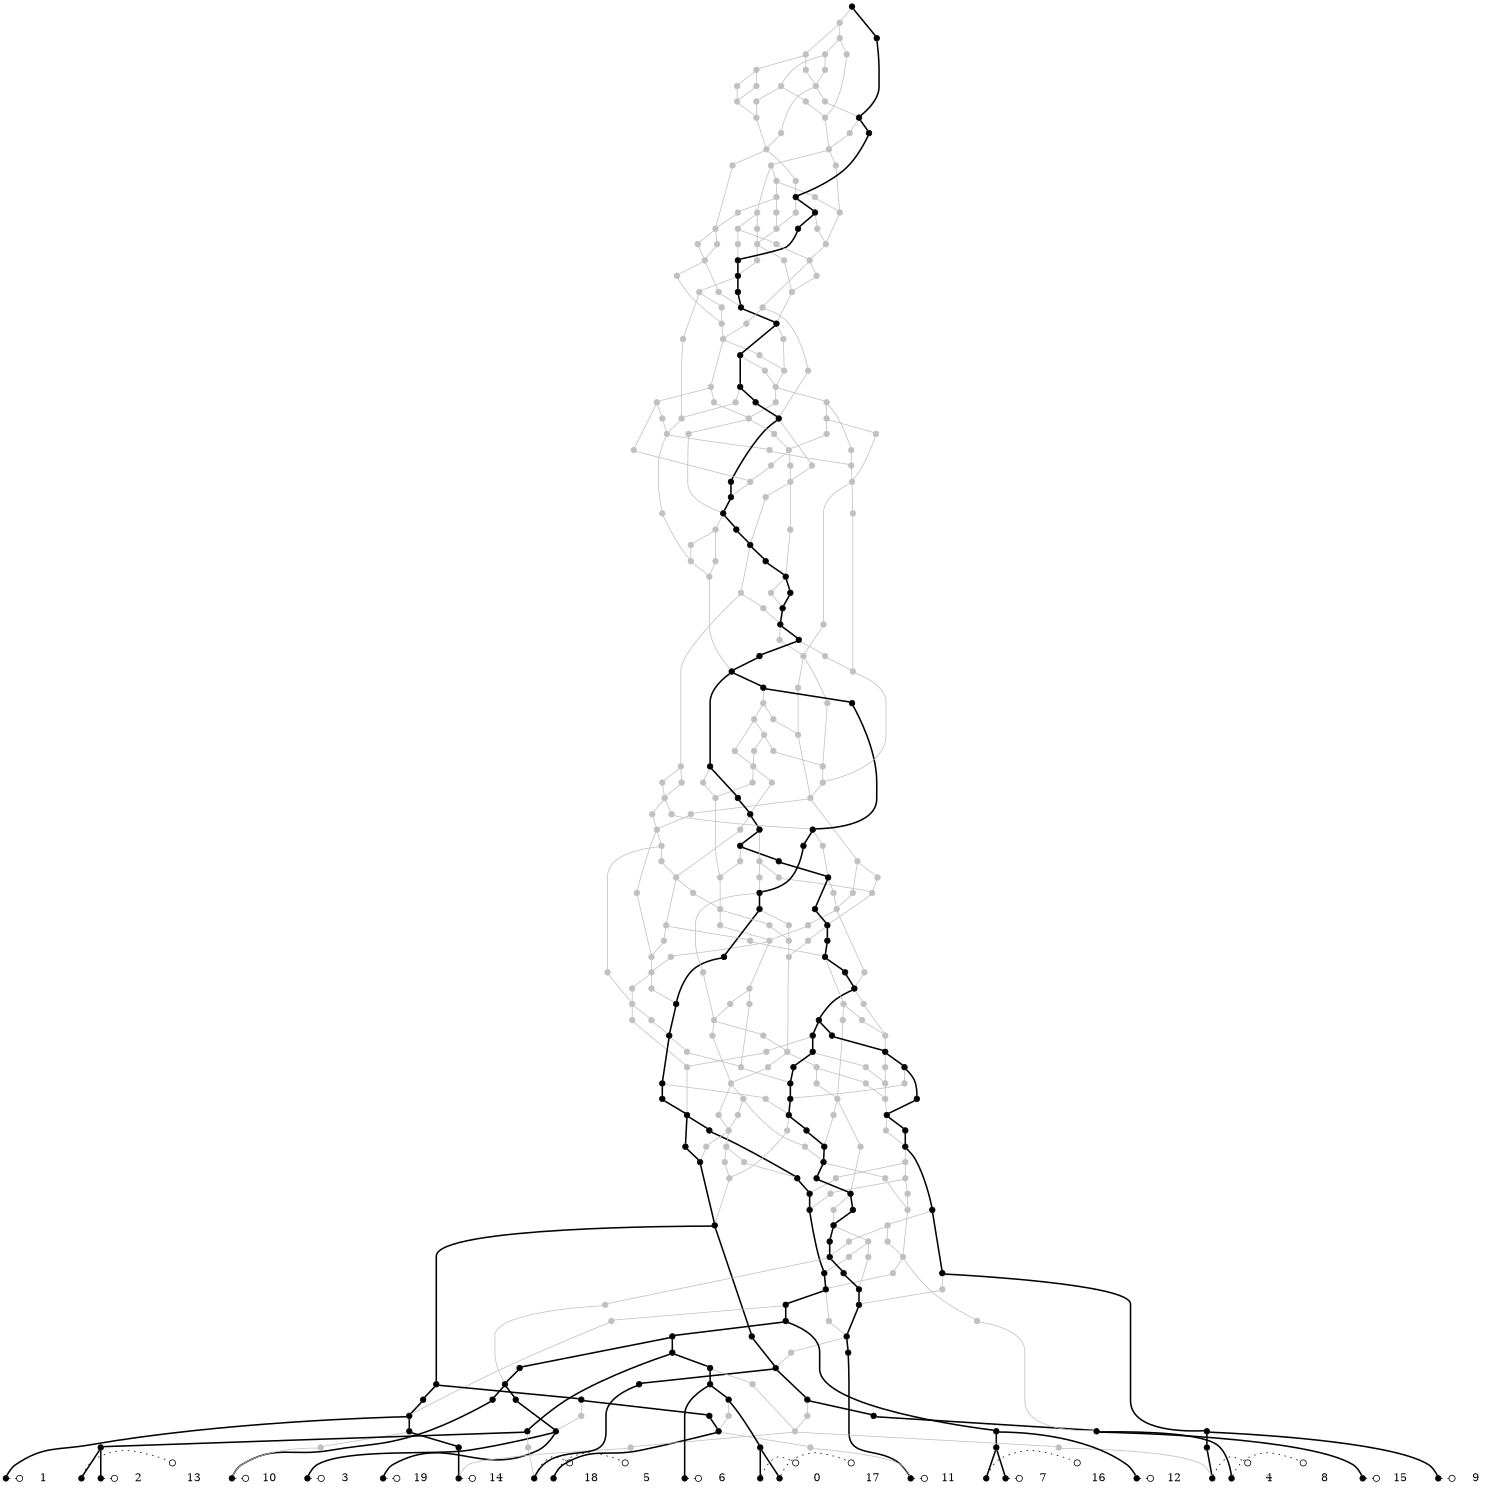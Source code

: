 digraph G {fontsize=5;ranksep=0.02;ratio=fill;size="10,10";
edge[arrowhead=none];
{rank=same;1[shape=point] 2[shape=point] 3[shape=point] 4[shape=point] 5[shape=point] 6[shape=point] 7[shape=point] 8[shape=point] 9[shape=point] 10[shape=point] 11[shape=point] 12[shape=point] 13[shape=point] 14[shape=point] 15[shape=point] 16[shape=point] 17[shape=point] 18[shape=point] 19[shape=point] 20[shape=point] }
1[shape=point,width=0.10,height=0.10]
1->397[style=dotted,arrowhead=odot,arrowsize=1];
397[shape=plaintext,label="0"];
{rank=same; 1;397}
2[shape=point,width=0.10,height=0.10]
2->398[style=dotted,arrowhead=odot,arrowsize=1];
398[shape=plaintext,label="1"];
{rank=same; 2;398}
3[shape=point,width=0.10,height=0.10]
3->399[style=dotted,arrowhead=odot,arrowsize=1];
399[shape=plaintext,label="2"];
{rank=same; 3;399}
4[shape=point,width=0.10,height=0.10]
4->400[style=dotted,arrowhead=odot,arrowsize=1];
400[shape=plaintext,label="3"];
{rank=same; 4;400}
5[shape=point,width=0.10,height=0.10]
5->401[style=dotted,arrowhead=odot,arrowsize=1];
401[shape=plaintext,label="4"];
{rank=same; 5;401}
6[shape=point,width=0.10,height=0.10]
6->402[style=dotted,arrowhead=odot,arrowsize=1];
402[shape=plaintext,label="5"];
{rank=same; 6;402}
7[shape=point,width=0.10,height=0.10]
7->403[style=dotted,arrowhead=odot,arrowsize=1];
403[shape=plaintext,label="6"];
{rank=same; 7;403}
8[shape=point,width=0.10,height=0.10]
8->404[style=dotted,arrowhead=odot,arrowsize=1];
404[shape=plaintext,label="7"];
{rank=same; 8;404}
9[shape=point,width=0.10,height=0.10]
9->405[style=dotted,arrowhead=odot,arrowsize=1];
405[shape=plaintext,label="8"];
{rank=same; 9;405}
10[shape=point,width=0.10,height=0.10]
10->406[style=dotted,arrowhead=odot,arrowsize=1];
406[shape=plaintext,label="9"];
{rank=same; 10;406}
11[shape=point,width=0.10,height=0.10]
11->407[style=dotted,arrowhead=odot,arrowsize=1];
407[shape=plaintext,label="10"];
{rank=same; 11;407}
12[shape=point,width=0.10,height=0.10]
12->408[style=dotted,arrowhead=odot,arrowsize=1];
408[shape=plaintext,label="11"];
{rank=same; 12;408}
13[shape=point,width=0.10,height=0.10]
13->409[style=dotted,arrowhead=odot,arrowsize=1];
409[shape=plaintext,label="12"];
{rank=same; 13;409}
14[shape=point,width=0.10,height=0.10]
14->410[style=dotted,arrowhead=odot,arrowsize=1];
410[shape=plaintext,label="13"];
{rank=same; 14;410}
15[shape=point,width=0.10,height=0.10]
15->411[style=dotted,arrowhead=odot,arrowsize=1];
411[shape=plaintext,label="14"];
{rank=same; 15;411}
16[shape=point,width=0.10,height=0.10]
16->412[style=dotted,arrowhead=odot,arrowsize=1];
412[shape=plaintext,label="15"];
{rank=same; 16;412}
17[shape=point,width=0.10,height=0.10]
17->413[style=dotted,arrowhead=odot,arrowsize=1];
413[shape=plaintext,label="16"];
{rank=same; 17;413}
18[shape=point,width=0.10,height=0.10]
18->414[style=dotted,arrowhead=odot,arrowsize=1];
414[shape=plaintext,label="17"];
{rank=same; 18;414}
19[shape=point,width=0.10,height=0.10]
19->415[style=dotted,arrowhead=odot,arrowsize=1];
415[shape=plaintext,label="18"];
{rank=same; 19;415}
20[shape=point,width=0.10,height=0.10]
20->416[style=dotted,arrowhead=odot,arrowsize=1];
416[shape=plaintext,label="19"];
{rank=same; 20;416}
21[shape=point,width=0.10,height=0.10]
22[shape=point,width=0.10,height=0.10]
23[shape=point,width=0.10,height=0.10]
24[shape=point,width=0.10,height=0.10,color=gray]
25[shape=point,width=0.10,height=0.10]
26[shape=point,width=0.10,height=0.10,color=gray]
27[shape=point,width=0.10,height=0.10]
28[shape=point,width=0.10,height=0.10]
29[shape=point,width=0.10,height=0.10]
30[shape=point,width=0.10,height=0.10,color=gray]
31[shape=point,width=0.10,height=0.10]
32[shape=point,width=0.10,height=0.10,color=gray]
33[shape=point,width=0.10,height=0.10]
34[shape=point,width=0.10,height=0.10]
35[shape=point,width=0.10,height=0.10,color=gray]
36[shape=point,width=0.10,height=0.10]
37[shape=point,width=0.10,height=0.10]
38[shape=point,width=0.10,height=0.10,color=gray]
39[shape=point,width=0.10,height=0.10]
40[shape=point,width=0.10,height=0.10,color=gray]
41[shape=point,width=0.10,height=0.10]
42[shape=point,width=0.10,height=0.10]
43[shape=point,width=0.10,height=0.10]
44[shape=point,width=0.10,height=0.10,color=gray]
45[shape=point,width=0.10,height=0.10]
46[shape=point,width=0.10,height=0.10]
47[shape=point,width=0.10,height=0.10,color=gray]
48[shape=point,width=0.10,height=0.10,color=gray]
49[shape=point,width=0.10,height=0.10,color=gray]
50[shape=point,width=0.10,height=0.10]
51[shape=point,width=0.10,height=0.10]
52[shape=point,width=0.10,height=0.10]
53[shape=point,width=0.10,height=0.10]
54[shape=point,width=0.10,height=0.10]
55[shape=point,width=0.10,height=0.10]
56[shape=point,width=0.10,height=0.10,color=gray]
57[shape=point,width=0.10,height=0.10]
58[shape=point,width=0.10,height=0.10]
59[shape=point,width=0.10,height=0.10]
60[shape=point,width=0.10,height=0.10,color=gray]
61[shape=point,width=0.10,height=0.10]
62[shape=point,width=0.10,height=0.10]
63[shape=point,width=0.10,height=0.10]
64[shape=point,width=0.10,height=0.10,color=gray]
65[shape=point,width=0.10,height=0.10]
66[shape=point,width=0.10,height=0.10,color=gray]
67[shape=point,width=0.10,height=0.10]
68[shape=point,width=0.10,height=0.10]
69[shape=point,width=0.10,height=0.10]
70[shape=point,width=0.10,height=0.10]
71[shape=point,width=0.10,height=0.10]
72[shape=point,width=0.10,height=0.10]
73[shape=point,width=0.10,height=0.10,color=gray]
74[shape=point,width=0.10,height=0.10]
75[shape=point,width=0.10,height=0.10]
76[shape=point,width=0.10,height=0.10]
77[shape=point,width=0.10,height=0.10]
78[shape=point,width=0.10,height=0.10,color=gray]
79[shape=point,width=0.10,height=0.10]
80[shape=point,width=0.10,height=0.10,color=gray]
81[shape=point,width=0.10,height=0.10]
82[shape=point,width=0.10,height=0.10,color=gray]
83[shape=point,width=0.10,height=0.10]
84[shape=point,width=0.10,height=0.10]
85[shape=point,width=0.10,height=0.10,color=gray]
86[shape=point,width=0.10,height=0.10,color=gray]
87[shape=point,width=0.10,height=0.10]
88[shape=point,width=0.10,height=0.10,color=gray]
89[shape=point,width=0.10,height=0.10,color=gray]
90[shape=point,width=0.10,height=0.10,color=gray]
91[shape=point,width=0.10,height=0.10,color=gray]
92[shape=point,width=0.10,height=0.10]
93[shape=point,width=0.10,height=0.10,color=gray]
94[shape=point,width=0.10,height=0.10,color=gray]
95[shape=point,width=0.10,height=0.10,color=gray]
96[shape=point,width=0.10,height=0.10]
97[shape=point,width=0.10,height=0.10,color=gray]
98[shape=point,width=0.10,height=0.10,color=gray]
99[shape=point,width=0.10,height=0.10]
100[shape=point,width=0.10,height=0.10,color=gray]
101[shape=point,width=0.10,height=0.10,color=gray]
102[shape=point,width=0.10,height=0.10]
103[shape=point,width=0.10,height=0.10,color=gray]
104[shape=point,width=0.10,height=0.10]
105[shape=point,width=0.10,height=0.10,color=gray]
106[shape=point,width=0.10,height=0.10]
107[shape=point,width=0.10,height=0.10,color=gray]
108[shape=point,width=0.10,height=0.10,color=gray]
109[shape=point,width=0.10,height=0.10]
110[shape=point,width=0.10,height=0.10]
111[shape=point,width=0.10,height=0.10]
112[shape=point,width=0.10,height=0.10,color=gray]
113[shape=point,width=0.10,height=0.10]
114[shape=point,width=0.10,height=0.10,color=gray]
115[shape=point,width=0.10,height=0.10]
116[shape=point,width=0.10,height=0.10,color=gray]
117[shape=point,width=0.10,height=0.10]
118[shape=point,width=0.10,height=0.10,color=gray]
119[shape=point,width=0.10,height=0.10]
120[shape=point,width=0.10,height=0.10,color=gray]
121[shape=point,width=0.10,height=0.10]
122[shape=point,width=0.10,height=0.10,color=gray]
123[shape=point,width=0.10,height=0.10]
124[shape=point,width=0.10,height=0.10]
125[shape=point,width=0.10,height=0.10,color=gray]
126[shape=point,width=0.10,height=0.10,color=gray]
127[shape=point,width=0.10,height=0.10,color=gray]
128[shape=point,width=0.10,height=0.10,color=gray]
129[shape=point,width=0.10,height=0.10,color=gray]
130[shape=point,width=0.10,height=0.10]
131[shape=point,width=0.10,height=0.10,color=gray]
132[shape=point,width=0.10,height=0.10,color=gray]
133[shape=point,width=0.10,height=0.10,color=gray]
134[shape=point,width=0.10,height=0.10]
135[shape=point,width=0.10,height=0.10,color=gray]
136[shape=point,width=0.10,height=0.10,color=gray]
137[shape=point,width=0.10,height=0.10,color=gray]
138[shape=point,width=0.10,height=0.10]
139[shape=point,width=0.10,height=0.10,color=gray]
140[shape=point,width=0.10,height=0.10,color=gray]
141[shape=point,width=0.10,height=0.10,color=gray]
142[shape=point,width=0.10,height=0.10,color=gray]
143[shape=point,width=0.10,height=0.10]
144[shape=point,width=0.10,height=0.10,color=gray]
145[shape=point,width=0.10,height=0.10]
146[shape=point,width=0.10,height=0.10,color=gray]
147[shape=point,width=0.10,height=0.10]
148[shape=point,width=0.10,height=0.10]
149[shape=point,width=0.10,height=0.10]
150[shape=point,width=0.10,height=0.10,color=gray]
151[shape=point,width=0.10,height=0.10,color=gray]
152[shape=point,width=0.10,height=0.10,color=gray]
153[shape=point,width=0.10,height=0.10,color=gray]
154[shape=point,width=0.10,height=0.10]
155[shape=point,width=0.10,height=0.10,color=gray]
156[shape=point,width=0.10,height=0.10,color=gray]
157[shape=point,width=0.10,height=0.10]
158[shape=point,width=0.10,height=0.10,color=gray]
159[shape=point,width=0.10,height=0.10,color=gray]
160[shape=point,width=0.10,height=0.10,color=gray]
161[shape=point,width=0.10,height=0.10,color=gray]
162[shape=point,width=0.10,height=0.10,color=gray]
163[shape=point,width=0.10,height=0.10]
164[shape=point,width=0.10,height=0.10]
165[shape=point,width=0.10,height=0.10,color=gray]
166[shape=point,width=0.10,height=0.10]
167[shape=point,width=0.10,height=0.10]
168[shape=point,width=0.10,height=0.10,color=gray]
169[shape=point,width=0.10,height=0.10]
170[shape=point,width=0.10,height=0.10,color=gray]
171[shape=point,width=0.10,height=0.10,color=gray]
172[shape=point,width=0.10,height=0.10]
173[shape=point,width=0.10,height=0.10,color=gray]
174[shape=point,width=0.10,height=0.10,color=gray]
175[shape=point,width=0.10,height=0.10,color=gray]
176[shape=point,width=0.10,height=0.10,color=gray]
177[shape=point,width=0.10,height=0.10,color=gray]
178[shape=point,width=0.10,height=0.10]
179[shape=point,width=0.10,height=0.10,color=gray]
180[shape=point,width=0.10,height=0.10,color=gray]
181[shape=point,width=0.10,height=0.10]
182[shape=point,width=0.10,height=0.10,color=gray]
183[shape=point,width=0.10,height=0.10,color=gray]
184[shape=point,width=0.10,height=0.10,color=gray]
185[shape=point,width=0.10,height=0.10,color=gray]
186[shape=point,width=0.10,height=0.10,color=gray]
187[shape=point,width=0.10,height=0.10,color=gray]
188[shape=point,width=0.10,height=0.10]
189[shape=point,width=0.10,height=0.10,color=gray]
190[shape=point,width=0.10,height=0.10,color=gray]
191[shape=point,width=0.10,height=0.10,color=gray]
192[shape=point,width=0.10,height=0.10,color=gray]
193[shape=point,width=0.10,height=0.10,color=gray]
194[shape=point,width=0.10,height=0.10,color=gray]
195[shape=point,width=0.10,height=0.10,color=gray]
196[shape=point,width=0.10,height=0.10,color=gray]
197[shape=point,width=0.10,height=0.10,color=gray]
198[shape=point,width=0.10,height=0.10]
199[shape=point,width=0.10,height=0.10]
200[shape=point,width=0.10,height=0.10]
201[shape=point,width=0.10,height=0.10,color=gray]
202[shape=point,width=0.10,height=0.10,color=gray]
203[shape=point,width=0.10,height=0.10]
204[shape=point,width=0.10,height=0.10,color=gray]
205[shape=point,width=0.10,height=0.10,color=gray]
206[shape=point,width=0.10,height=0.10]
207[shape=point,width=0.10,height=0.10,color=gray]
208[shape=point,width=0.10,height=0.10,color=gray]
209[shape=point,width=0.10,height=0.10,color=gray]
210[shape=point,width=0.10,height=0.10]
211[shape=point,width=0.10,height=0.10,color=gray]
212[shape=point,width=0.10,height=0.10]
213[shape=point,width=0.10,height=0.10,color=gray]
214[shape=point,width=0.10,height=0.10]
215[shape=point,width=0.10,height=0.10,color=gray]
216[shape=point,width=0.10,height=0.10,color=gray]
217[shape=point,width=0.10,height=0.10,color=gray]
218[shape=point,width=0.10,height=0.10,color=gray]
219[shape=point,width=0.10,height=0.10,color=gray]
220[shape=point,width=0.10,height=0.10,color=gray]
221[shape=point,width=0.10,height=0.10,color=gray]
222[shape=point,width=0.10,height=0.10]
223[shape=point,width=0.10,height=0.10,color=gray]
224[shape=point,width=0.10,height=0.10,color=gray]
225[shape=point,width=0.10,height=0.10]
226[shape=point,width=0.10,height=0.10,color=gray]
227[shape=point,width=0.10,height=0.10,color=gray]
228[shape=point,width=0.10,height=0.10,color=gray]
229[shape=point,width=0.10,height=0.10,color=gray]
230[shape=point,width=0.10,height=0.10,color=gray]
231[shape=point,width=0.10,height=0.10]
232[shape=point,width=0.10,height=0.10,color=gray]
233[shape=point,width=0.10,height=0.10,color=gray]
234[shape=point,width=0.10,height=0.10,color=gray]
235[shape=point,width=0.10,height=0.10]
236[shape=point,width=0.10,height=0.10]
237[shape=point,width=0.10,height=0.10,color=gray]
238[shape=point,width=0.10,height=0.10]
239[shape=point,width=0.10,height=0.10,color=gray]
240[shape=point,width=0.10,height=0.10,color=gray]
241[shape=point,width=0.10,height=0.10]
242[shape=point,width=0.10,height=0.10,color=gray]
243[shape=point,width=0.10,height=0.10,color=gray]
244[shape=point,width=0.10,height=0.10,color=gray]
245[shape=point,width=0.10,height=0.10,color=gray]
246[shape=point,width=0.10,height=0.10,color=gray]
247[shape=point,width=0.10,height=0.10,color=gray]
248[shape=point,width=0.10,height=0.10,color=gray]
249[shape=point,width=0.10,height=0.10,color=gray]
250[shape=point,width=0.10,height=0.10,color=gray]
251[shape=point,width=0.10,height=0.10,color=gray]
252[shape=point,width=0.10,height=0.10,color=gray]
253[shape=point,width=0.10,height=0.10,color=gray]
254[shape=point,width=0.10,height=0.10,color=gray]
255[shape=point,width=0.10,height=0.10,color=gray]
256[shape=point,width=0.10,height=0.10]
257[shape=point,width=0.10,height=0.10,color=gray]
258[shape=point,width=0.10,height=0.10,color=gray]
259[shape=point,width=0.10,height=0.10]
260[shape=point,width=0.10,height=0.10,color=gray]
261[shape=point,width=0.10,height=0.10,color=gray]
262[shape=point,width=0.10,height=0.10,color=gray]
263[shape=point,width=0.10,height=0.10]
264[shape=point,width=0.10,height=0.10,color=gray]
265[shape=point,width=0.10,height=0.10]
266[shape=point,width=0.10,height=0.10]
267[shape=point,width=0.10,height=0.10]
268[shape=point,width=0.10,height=0.10,color=gray]
269[shape=point,width=0.10,height=0.10,color=gray]
270[shape=point,width=0.10,height=0.10,color=gray]
271[shape=point,width=0.10,height=0.10]
272[shape=point,width=0.10,height=0.10,color=gray]
273[shape=point,width=0.10,height=0.10,color=gray]
274[shape=point,width=0.10,height=0.10,color=gray]
275[shape=point,width=0.10,height=0.10]
276[shape=point,width=0.10,height=0.10]
277[shape=point,width=0.10,height=0.10,color=gray]
278[shape=point,width=0.10,height=0.10,color=gray]
279[shape=point,width=0.10,height=0.10,color=gray]
280[shape=point,width=0.10,height=0.10,color=gray]
281[shape=point,width=0.10,height=0.10]
282[shape=point,width=0.10,height=0.10]
283[shape=point,width=0.10,height=0.10,color=gray]
284[shape=point,width=0.10,height=0.10,color=gray]
285[shape=point,width=0.10,height=0.10,color=gray]
286[shape=point,width=0.10,height=0.10,color=gray]
287[shape=point,width=0.10,height=0.10,color=gray]
288[shape=point,width=0.10,height=0.10]
289[shape=point,width=0.10,height=0.10]
290[shape=point,width=0.10,height=0.10,color=gray]
291[shape=point,width=0.10,height=0.10,color=gray]
292[shape=point,width=0.10,height=0.10,color=gray]
293[shape=point,width=0.10,height=0.10,color=gray]
294[shape=point,width=0.10,height=0.10,color=gray]
295[shape=point,width=0.10,height=0.10]
296[shape=point,width=0.10,height=0.10,color=gray]
297[shape=point,width=0.10,height=0.10,color=gray]
298[shape=point,width=0.10,height=0.10,color=gray]
299[shape=point,width=0.10,height=0.10,color=gray]
300[shape=point,width=0.10,height=0.10]
301[shape=point,width=0.10,height=0.10,color=gray]
302[shape=point,width=0.10,height=0.10,color=gray]
303[shape=point,width=0.10,height=0.10,color=gray]
304[shape=point,width=0.10,height=0.10,color=gray]
305[shape=point,width=0.10,height=0.10,color=gray]
306[shape=point,width=0.10,height=0.10,color=gray]
307[shape=point,width=0.10,height=0.10,color=gray]
308[shape=point,width=0.10,height=0.10,color=gray]
309[shape=point,width=0.10,height=0.10,color=gray]
310[shape=point,width=0.10,height=0.10,color=gray]
311[shape=point,width=0.10,height=0.10,color=gray]
312[shape=point,width=0.10,height=0.10,color=gray]
313[shape=point,width=0.10,height=0.10,color=gray]
314[shape=point,width=0.10,height=0.10,color=gray]
315[shape=point,width=0.10,height=0.10,color=gray]
316[shape=point,width=0.10,height=0.10]
317[shape=point,width=0.10,height=0.10,color=gray]
318[shape=point,width=0.10,height=0.10,color=gray]
319[shape=point,width=0.10,height=0.10,color=gray]
320[shape=point,width=0.10,height=0.10,color=gray]
321[shape=point,width=0.10,height=0.10,color=gray]
322[shape=point,width=0.10,height=0.10,color=gray]
323[shape=point,width=0.10,height=0.10,color=gray]
324[shape=point,width=0.10,height=0.10]
325[shape=point,width=0.10,height=0.10]
326[shape=point,width=0.10,height=0.10,color=gray]
327[shape=point,width=0.10,height=0.10]
328[shape=point,width=0.10,height=0.10,color=gray]
329[shape=point,width=0.10,height=0.10,color=gray]
330[shape=point,width=0.10,height=0.10]
331[shape=point,width=0.10,height=0.10,color=gray]
332[shape=point,width=0.10,height=0.10]
333[shape=point,width=0.10,height=0.10,color=gray]
334[shape=point,width=0.10,height=0.10,color=gray]
335[shape=point,width=0.10,height=0.10,color=gray]
336[shape=point,width=0.10,height=0.10,color=gray]
337[shape=point,width=0.10,height=0.10,color=gray]
338[shape=point,width=0.10,height=0.10,color=gray]
339[shape=point,width=0.10,height=0.10,color=gray]
340[shape=point,width=0.10,height=0.10,color=gray]
341[shape=point,width=0.10,height=0.10,color=gray]
342[shape=point,width=0.10,height=0.10]
343[shape=point,width=0.10,height=0.10]
344[shape=point,width=0.10,height=0.10,color=gray]
345[shape=point,width=0.10,height=0.10,color=gray]
346[shape=point,width=0.10,height=0.10,color=gray]
347[shape=point,width=0.10,height=0.10,color=gray]
348[shape=point,width=0.10,height=0.10,color=gray]
349[shape=point,width=0.10,height=0.10,color=gray]
350[shape=point,width=0.10,height=0.10,color=gray]
351[shape=point,width=0.10,height=0.10,color=gray]
352[shape=point,width=0.10,height=0.10,color=gray]
353[shape=point,width=0.10,height=0.10,color=gray]
354[shape=point,width=0.10,height=0.10,color=gray]
355[shape=point,width=0.10,height=0.10]
356[shape=point,width=0.10,height=0.10,color=gray]
357[shape=point,width=0.10,height=0.10,color=gray]
358[shape=point,width=0.10,height=0.10,color=gray]
359[shape=point,width=0.10,height=0.10,color=gray]
360[shape=point,width=0.10,height=0.10,color=gray]
361[shape=point,width=0.10,height=0.10]
362[shape=point,width=0.10,height=0.10,color=gray]
363[shape=point,width=0.10,height=0.10,color=gray]
364[shape=point,width=0.10,height=0.10,color=gray]
365[shape=point,width=0.10,height=0.10,color=gray]
366[shape=point,width=0.10,height=0.10,color=gray]
367[shape=point,width=0.10,height=0.10,color=gray]
368[shape=point,width=0.10,height=0.10,color=gray]
369[shape=point,width=0.10,height=0.10,color=gray]
370[shape=point,width=0.10,height=0.10]
371[shape=point,width=0.10,height=0.10]
372[shape=point,width=0.10,height=0.10,color=gray]
373[shape=point,width=0.10,height=0.10,color=gray]
374[shape=point,width=0.10,height=0.10,color=gray]
375[shape=point,width=0.10,height=0.10,color=gray]
376[shape=point,width=0.10,height=0.10,color=gray]
377[shape=point,width=0.10,height=0.10,color=gray]
378[shape=point,width=0.10,height=0.10]
379[shape=point,width=0.10,height=0.10]
380[shape=point,width=0.10,height=0.10,color=gray]
381[shape=point,width=0.10,height=0.10,color=gray]
382[shape=point,width=0.10,height=0.10,color=gray]
383[shape=point,width=0.10,height=0.10,color=gray]
384[shape=point,width=0.10,height=0.10,color=gray]
385[shape=point,width=0.10,height=0.10,color=gray]
386[shape=point,width=0.10,height=0.10,color=gray]
387[shape=point,width=0.10,height=0.10,color=gray]
388[shape=point,width=0.10,height=0.10,color=gray]
389[shape=point,width=0.10,height=0.10,color=gray]
390[shape=point,width=0.10,height=0.10,color=gray]
391[shape=point,width=0.10,height=0.10,color=gray]
392[shape=point,width=0.10,height=0.10,color=gray]
393[shape=point,width=0.10,height=0.10,color=gray]
394[shape=point,width=0.10,height=0.10,color=gray]
395[shape=point,width=0.10,height=0.10,color=gray]
396[shape=point,width=0.10,height=0.10]
21 -> 1[style=bold]
50 -> 2[style=bold]
27 -> 3[style=bold]
28 -> 4[style=bold]
29 -> 5[style=bold]
30 -> 5[color=gray]
33 -> 6[style=bold]
58 -> 7[style=bold]
42 -> 8[style=bold]
22 -> 9[style=bold]
71 -> 10[style=bold]
23 -> 11[style=bold]
24 -> 11[color=gray]
25 -> 12[style=bold]
26 -> 12[color=gray]
46 -> 13[style=bold]
27 -> 14[style=bold]
31 -> 15[style=bold]
32 -> 15[color=gray]
22 -> 16[style=bold]
42 -> 17[style=bold]
21 -> 18[style=bold]
39 -> 19[style=bold]
40 -> 19[color=gray]
28 -> 20[style=bold]
54 -> 21[style=bold]
37 -> 22[style=bold]
38 -> 22[color=gray]
41 -> 23[style=bold]
36 -> 24[color=gray]
57 -> 25[style=bold]
33 -> 26[color=gray]
45 -> 27[style=bold]
34 -> 28[style=bold]
35 -> 28[color=gray]
71 -> 29[style=bold]
47 -> 30[color=gray]
36 -> 31[style=bold]
47 -> 32[color=gray]
43 -> 33[style=bold]
44 -> 33[color=gray]
41 -> 34[style=bold]
52 -> 35[color=gray]
50 -> 36[style=bold]
51 -> 37[style=bold]
86 -> 38[color=gray]
53 -> 39[style=bold]
45 -> 40[color=gray]
63 -> 41[style=bold]
64 -> 41[color=gray]
46 -> 42[style=bold]
52 -> 43[style=bold]
54 -> 44[color=gray]
62 -> 45[style=bold]
69 -> 46[style=bold]
48 -> 47[color=gray]
49 -> 47[color=gray]
61 -> 48[color=gray]
51 -> 49[color=gray]
59 -> 50[style=bold]
60 -> 50[color=gray]
53 -> 51[style=bold]
67 -> 52[style=bold]
55 -> 53[style=bold]
56 -> 53[color=gray]
58 -> 54[style=bold]
70 -> 55[style=bold]
57 -> 56[color=gray]
65 -> 57[style=bold]
66 -> 57[color=gray]
61 -> 58[style=bold]
67 -> 59[style=bold]
75 -> 60[color=gray]
62 -> 61[style=bold]
68 -> 62[style=bold]
68 -> 63[style=bold]
83 -> 64[color=gray]
72 -> 65[style=bold]
73 -> 65[color=gray]
76 -> 66[color=gray]
70 -> 67[style=bold]
69 -> 68[style=bold]
75 -> 69[style=bold]
84 -> 70[style=bold]
85 -> 70[color=gray]
74 -> 71[style=bold]
79 -> 72[style=bold]
80 -> 72[color=gray]
74 -> 73[color=gray]
106 -> 74[style=bold]
76 -> 75[style=bold]
77 -> 76[style=bold]
78 -> 76[color=gray]
81 -> 77[style=bold]
82 -> 77[color=gray]
86 -> 78[color=gray]
83 -> 79[style=bold]
89 -> 80[color=gray]
87 -> 81[style=bold]
88 -> 81[color=gray]
89 -> 82[color=gray]
96 -> 83[style=bold]
97 -> 83[color=gray]
119 -> 84[style=bold]
120 -> 84[color=gray]
107 -> 85[color=gray]
108 -> 85[color=gray]
90 -> 86[color=gray]
91 -> 86[color=gray]
92 -> 87[style=bold]
93 -> 87[color=gray]
100 -> 88[color=gray]
99 -> 89[color=gray]
94 -> 90[color=gray]
95 -> 90[color=gray]
98 -> 91[color=gray]
104 -> 92[style=bold]
105 -> 92[color=gray]
101 -> 93[color=gray]
100 -> 94[color=gray]
113 -> 95[color=gray]
99 -> 96[style=bold]
98 -> 97[color=gray]
106 -> 98[color=gray]
102 -> 99[style=bold]
103 -> 99[color=gray]
101 -> 100[color=gray]
109 -> 101[color=gray]
110 -> 102[style=bold]
110 -> 103[color=gray]
123 -> 104[style=bold]
114 -> 105[color=gray]
109 -> 106[style=bold]
114 -> 107[color=gray]
124 -> 108[color=gray]
117 -> 109[style=bold]
118 -> 109[color=gray]
111 -> 110[style=bold]
112 -> 110[color=gray]
113 -> 111[style=bold]
128 -> 112[color=gray]
115 -> 113[style=bold]
116 -> 113[color=gray]
125 -> 114[color=gray]
121 -> 115[style=bold]
122 -> 115[color=gray]
129 -> 116[color=gray]
130 -> 117[style=bold]
130 -> 118[color=gray]
123 -> 119[style=bold]
125 -> 120[color=gray]
124 -> 121[style=bold]
128 -> 122[color=gray]
145 -> 123[style=bold]
146 -> 123[color=gray]
138 -> 124[style=bold]
139 -> 124[color=gray]
126 -> 125[color=gray]
127 -> 125[color=gray]
131 -> 126[color=gray]
129 -> 127[color=gray]
136 -> 128[color=gray]
137 -> 128[color=gray]
131 -> 129[color=gray]
134 -> 130[style=bold]
135 -> 130[color=gray]
132 -> 131[color=gray]
133 -> 131[color=gray]
165 -> 132[color=gray]
151 -> 133[color=gray]
147 -> 134[style=bold]
140 -> 135[color=gray]
141 -> 135[color=gray]
183 -> 136[color=gray]
142 -> 137[color=gray]
143 -> 138[style=bold]
144 -> 138[color=gray]
148 -> 139[color=gray]
152 -> 140[color=gray]
153 -> 140[color=gray]
142 -> 141[color=gray]
151 -> 142[color=gray]
149 -> 143[style=bold]
150 -> 143[color=gray]
147 -> 144[color=gray]
148 -> 145[style=bold]
161 -> 146[color=gray]
162 -> 146[color=gray]
154 -> 147[style=bold]
163 -> 148[style=bold]
164 -> 149[style=bold]
159 -> 150[color=gray]
160 -> 150[color=gray]
155 -> 151[color=gray]
156 -> 151[color=gray]
164 -> 152[color=gray]
154 -> 153[color=gray]
157 -> 154[style=bold]
158 -> 154[color=gray]
192 -> 155[color=gray]
193 -> 155[color=gray]
165 -> 156[color=gray]
169 -> 157[style=bold]
176 -> 158[color=gray]
177 -> 158[color=gray]
174 -> 159[color=gray]
163 -> 160[color=gray]
175 -> 161[color=gray]
166 -> 162[color=gray]
167 -> 163[style=bold]
168 -> 163[color=gray]
166 -> 164[style=bold]
170 -> 165[color=gray]
171 -> 165[color=gray]
169 -> 166[style=bold]
172 -> 167[style=bold]
173 -> 167[color=gray]
175 -> 168[color=gray]
178 -> 169[style=bold]
174 -> 170[color=gray]
199 -> 171[color=gray]
198 -> 172[style=bold]
184 -> 173[color=gray]
187 -> 174[color=gray]
179 -> 175[color=gray]
180 -> 175[color=gray]
183 -> 176[color=gray]
178 -> 177[color=gray]
181 -> 178[style=bold]
182 -> 178[color=gray]
184 -> 179[color=gray]
226 -> 180[color=gray]
188 -> 181[style=bold]
191 -> 182[color=gray]
188 -> 183[color=gray]
185 -> 184[color=gray]
186 -> 184[color=gray]
187 -> 185[color=gray]
194 -> 186[color=gray]
195 -> 186[color=gray]
189 -> 187[color=gray]
190 -> 187[color=gray]
200 -> 188[style=bold]
201 -> 188[color=gray]
202 -> 189[color=gray]
191 -> 190[color=gray]
204 -> 191[color=gray]
205 -> 191[color=gray]
203 -> 192[color=gray]
196 -> 193[color=gray]
197 -> 193[color=gray]
228 -> 194[color=gray]
211 -> 195[color=gray]
198 -> 196[color=gray]
202 -> 197[color=gray]
199 -> 198[style=bold]
214 -> 199[style=bold]
215 -> 199[color=gray]
203 -> 200[style=bold]
211 -> 201[color=gray]
217 -> 202[color=gray]
218 -> 202[color=gray]
206 -> 203[style=bold]
207 -> 203[color=gray]
210 -> 204[color=gray]
227 -> 205[color=gray]
210 -> 206[style=bold]
208 -> 207[color=gray]
209 -> 207[color=gray]
227 -> 208[color=gray]
216 -> 209[color=gray]
212 -> 210[style=bold]
213 -> 210[color=gray]
221 -> 211[color=gray]
225 -> 212[style=bold]
222 -> 213[color=gray]
222 -> 214[style=bold]
216 -> 215[color=gray]
231 -> 216[color=gray]
219 -> 217[color=gray]
220 -> 217[color=gray]
221 -> 218[color=gray]
225 -> 219[color=gray]
232 -> 220[color=gray]
233 -> 220[color=gray]
223 -> 221[color=gray]
224 -> 221[color=gray]
238 -> 222[style=bold]
239 -> 222[color=gray]
235 -> 223[color=gray]
226 -> 224[color=gray]
231 -> 225[style=bold]
228 -> 226[color=gray]
234 -> 227[color=gray]
229 -> 228[color=gray]
230 -> 228[color=gray]
234 -> 229[color=gray]
262 -> 230[color=gray]
235 -> 231[style=bold]
241 -> 232[color=gray]
240 -> 233[color=gray]
242 -> 234[color=gray]
243 -> 234[color=gray]
236 -> 235[style=bold]
237 -> 235[color=gray]
241 -> 236[style=bold]
240 -> 237[color=gray]
256 -> 238[style=bold]
262 -> 239[color=gray]
246 -> 240[color=gray]
247 -> 240[color=gray]
259 -> 241[style=bold]
244 -> 242[color=gray]
245 -> 242[color=gray]
252 -> 243[color=gray]
253 -> 243[color=gray]
248 -> 244[color=gray]
249 -> 244[color=gray]
257 -> 245[color=gray]
258 -> 245[color=gray]
251 -> 246[color=gray]
250 -> 247[color=gray]
250 -> 248[color=gray]
255 -> 249[color=gray]
251 -> 250[color=gray]
254 -> 251[color=gray]
254 -> 252[color=gray]
255 -> 253[color=gray]
256 -> 254[color=gray]
260 -> 255[color=gray]
261 -> 255[color=gray]
259 -> 256[style=bold]
265 -> 257[color=gray]
273 -> 258[color=gray]
263 -> 259[style=bold]
264 -> 259[color=gray]
273 -> 260[color=gray]
266 -> 261[color=gray]
269 -> 262[color=gray]
270 -> 262[color=gray]
265 -> 263[style=bold]
278 -> 264[color=gray]
279 -> 264[color=gray]
266 -> 265[style=bold]
267 -> 266[style=bold]
268 -> 266[color=gray]
271 -> 267[style=bold]
272 -> 267[color=gray]
280 -> 268[color=gray]
274 -> 269[color=gray]
274 -> 270[color=gray]
275 -> 271[style=bold]
275 -> 272[color=gray]
293 -> 273[color=gray]
294 -> 273[color=gray]
280 -> 274[color=gray]
276 -> 275[style=bold]
277 -> 275[color=gray]
281 -> 276[style=bold]
284 -> 277[color=gray]
287 -> 278[color=gray]
285 -> 279[color=gray]
286 -> 279[color=gray]
281 -> 280[color=gray]
282 -> 281[style=bold]
283 -> 281[color=gray]
288 -> 282[style=bold]
284 -> 283[color=gray]
291 -> 284[color=gray]
292 -> 284[color=gray]
299 -> 285[color=gray]
287 -> 286[color=gray]
288 -> 287[color=gray]
289 -> 288[style=bold]
290 -> 288[color=gray]
295 -> 289[style=bold]
296 -> 289[color=gray]
306 -> 290[color=gray]
300 -> 291[color=gray]
303 -> 292[color=gray]
297 -> 293[color=gray]
298 -> 293[color=gray]
307 -> 294[color=gray]
300 -> 295[style=bold]
301 -> 296[color=gray]
302 -> 296[color=gray]
299 -> 297[color=gray]
308 -> 298[color=gray]
309 -> 299[color=gray]
310 -> 299[color=gray]
316 -> 300[style=bold]
317 -> 300[color=gray]
303 -> 301[color=gray]
311 -> 302[color=gray]
304 -> 303[color=gray]
305 -> 303[color=gray]
306 -> 304[color=gray]
307 -> 305[color=gray]
312 -> 306[color=gray]
313 -> 306[color=gray]
308 -> 307[color=gray]
314 -> 308[color=gray]
322 -> 309[color=gray]
323 -> 309[color=gray]
311 -> 310[color=gray]
315 -> 311[color=gray]
314 -> 312[color=gray]
315 -> 313[color=gray]
318 -> 314[color=gray]
319 -> 314[color=gray]
326 -> 315[color=gray]
324 -> 316[style=bold]
334 -> 317[color=gray]
320 -> 318[color=gray]
321 -> 318[color=gray]
325 -> 319[color=gray]
327 -> 320[color=gray]
326 -> 321[color=gray]
339 -> 322[color=gray]
324 -> 323[color=gray]
325 -> 324[style=bold]
327 -> 325[style=bold]
328 -> 326[color=gray]
329 -> 326[color=gray]
330 -> 327[style=bold]
331 -> 327[color=gray]
337 -> 328[color=gray]
338 -> 328[color=gray]
334 -> 329[color=gray]
332 -> 330[style=bold]
333 -> 330[color=gray]
335 -> 331[color=gray]
336 -> 331[color=gray]
342 -> 332[style=bold]
340 -> 333[color=gray]
341 -> 334[color=gray]
345 -> 335[color=gray]
341 -> 336[color=gray]
340 -> 337[color=gray]
339 -> 338[color=gray]
342 -> 339[color=gray]
346 -> 340[color=gray]
347 -> 340[color=gray]
357 -> 341[color=gray]
358 -> 341[color=gray]
343 -> 342[style=bold]
344 -> 342[color=gray]
355 -> 343[style=bold]
356 -> 343[color=gray]
345 -> 344[color=gray]
349 -> 345[color=gray]
350 -> 345[color=gray]
348 -> 346[color=gray]
348 -> 347[color=gray]
353 -> 348[color=gray]
354 -> 348[color=gray]
367 -> 349[color=gray]
351 -> 350[color=gray]
352 -> 350[color=gray]
362 -> 351[color=gray]
370 -> 352[color=gray]
362 -> 353[color=gray]
373 -> 354[color=gray]
361 -> 355[style=bold]
363 -> 356[color=gray]
359 -> 357[color=gray]
360 -> 357[color=gray]
363 -> 358[color=gray]
364 -> 359[color=gray]
365 -> 359[color=gray]
361 -> 360[color=gray]
370 -> 361[style=bold]
366 -> 362[color=gray]
367 -> 363[color=gray]
366 -> 364[color=gray]
369 -> 365[color=gray]
368 -> 366[color=gray]
368 -> 367[color=gray]
369 -> 368[color=gray]
374 -> 369[color=gray]
375 -> 369[color=gray]
371 -> 370[style=bold]
372 -> 370[color=gray]
378 -> 371[style=bold]
373 -> 372[color=gray]
381 -> 373[color=gray]
382 -> 373[color=gray]
378 -> 374[color=gray]
376 -> 375[color=gray]
377 -> 375[color=gray]
392 -> 376[color=gray]
388 -> 377[color=gray]
379 -> 378[style=bold]
380 -> 378[color=gray]
396 -> 379[style=bold]
385 -> 380[color=gray]
383 -> 381[color=gray]
384 -> 381[color=gray]
385 -> 382[color=gray]
389 -> 383[color=gray]
390 -> 383[color=gray]
388 -> 384[color=gray]
386 -> 385[color=gray]
387 -> 385[color=gray]
394 -> 386[color=gray]
391 -> 387[color=gray]
391 -> 388[color=gray]
393 -> 389[color=gray]
393 -> 390[color=gray]
392 -> 391[color=gray]
395 -> 392[color=gray]
394 -> 393[color=gray]
395 -> 394[color=gray]
396 -> 395[color=gray]
}
